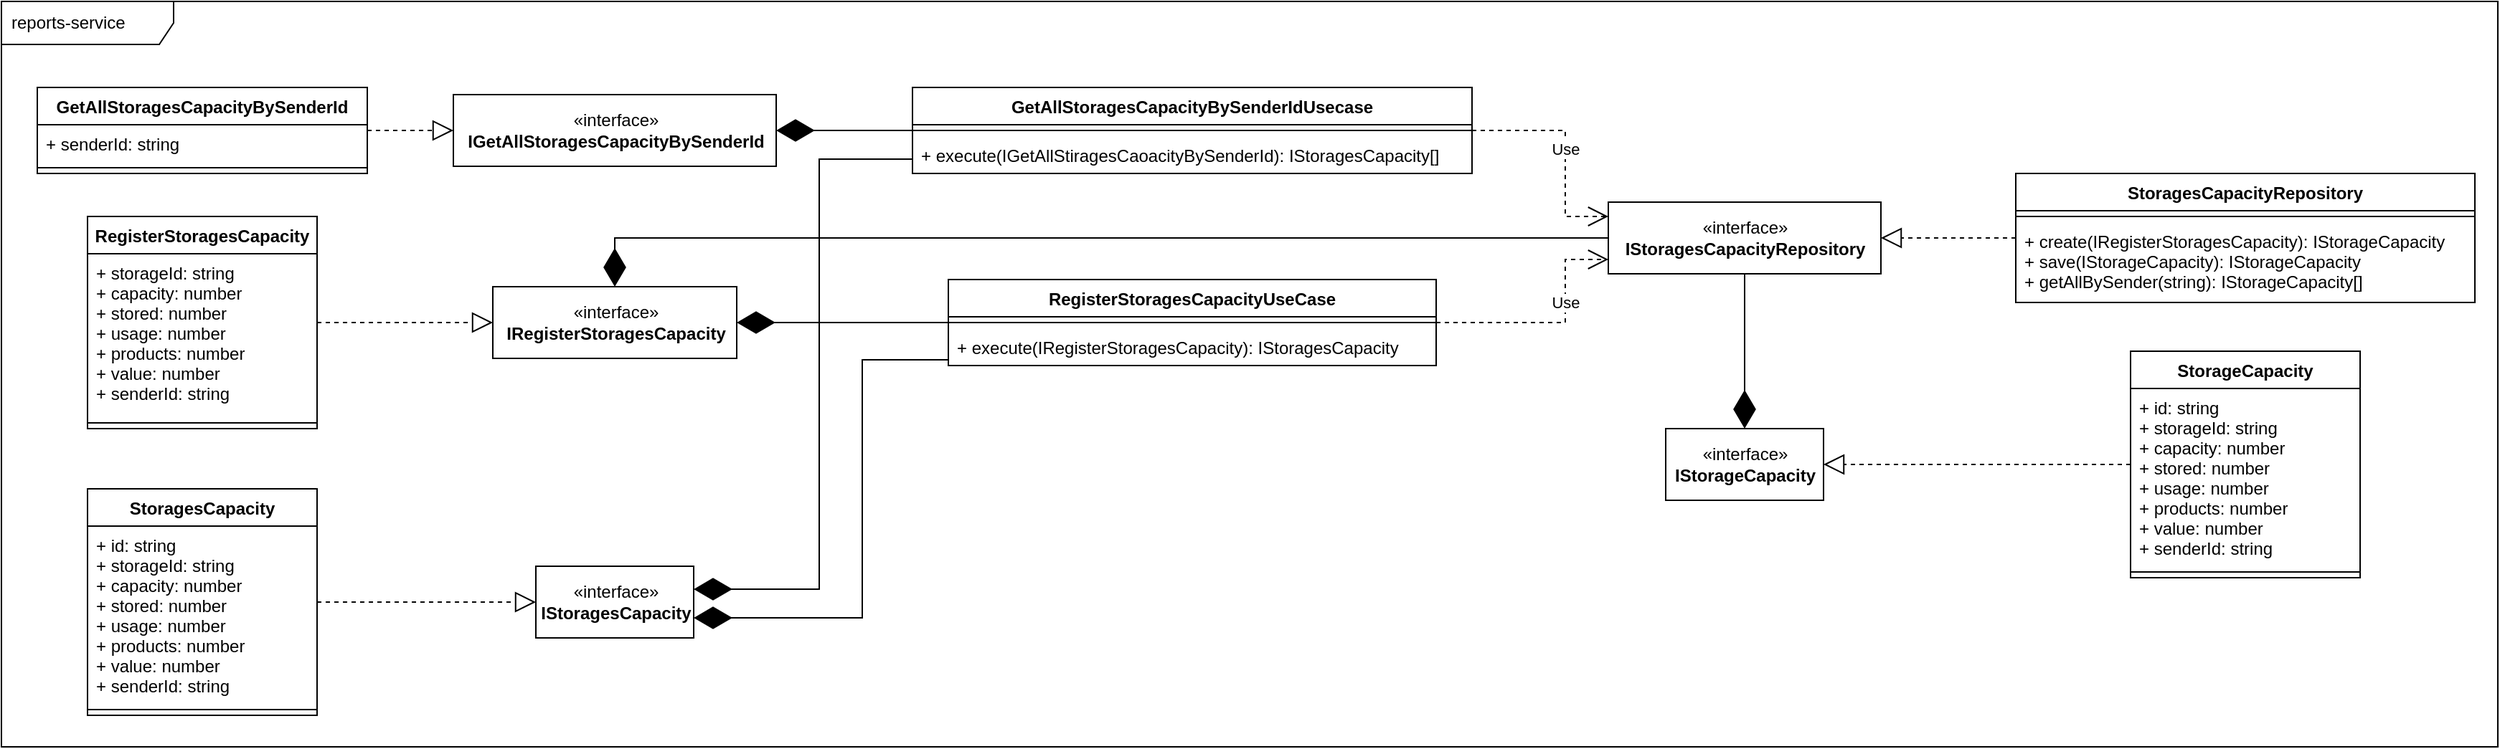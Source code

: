 <mxfile version="20.2.8" type="device"><diagram id="mH8DpTGncnztuP5-PZLK" name="Página-1"><mxGraphModel dx="3195" dy="1348" grid="1" gridSize="10" guides="1" tooltips="1" connect="1" arrows="1" fold="1" page="1" pageScale="1" pageWidth="827" pageHeight="1169" math="0" shadow="0"><root><mxCell id="0"/><mxCell id="1" parent="0"/><mxCell id="Vp3yDs6_O0Wq4YJHM2kH-1" value="reports-service" style="shape=umlFrame;whiteSpace=wrap;html=1;width=120;height=30;boundedLbl=1;verticalAlign=middle;align=left;spacingLeft=5;" parent="1" vertex="1"><mxGeometry x="90" y="60" width="1740" height="520" as="geometry"/></mxCell><mxCell id="Vp3yDs6_O0Wq4YJHM2kH-2" value="«interface»&lt;br&gt;&lt;b&gt;IRegisterStoragesCapacity&lt;/b&gt;" style="html=1;" parent="1" vertex="1"><mxGeometry x="432.5" y="259" width="170" height="50" as="geometry"/></mxCell><mxCell id="Vp3yDs6_O0Wq4YJHM2kH-4" value="«interface»&lt;br&gt;&lt;b&gt;IGetAllStoragesCapacityBySenderId&lt;/b&gt;" style="html=1;" parent="1" vertex="1"><mxGeometry x="405" y="125" width="225" height="50" as="geometry"/></mxCell><mxCell id="Vp3yDs6_O0Wq4YJHM2kH-5" value="GetAllStoragesCapacityBySenderId" style="swimlane;fontStyle=1;align=center;verticalAlign=top;childLayout=stackLayout;horizontal=1;startSize=26;horizontalStack=0;resizeParent=1;resizeParentMax=0;resizeLast=0;collapsible=1;marginBottom=0;" parent="1" vertex="1"><mxGeometry x="115" y="120" width="230" height="60" as="geometry"/></mxCell><mxCell id="Vp3yDs6_O0Wq4YJHM2kH-6" value="+ senderId: string" style="text;strokeColor=none;fillColor=none;align=left;verticalAlign=top;spacingLeft=4;spacingRight=4;overflow=hidden;rotatable=0;points=[[0,0.5],[1,0.5]];portConstraint=eastwest;" parent="Vp3yDs6_O0Wq4YJHM2kH-5" vertex="1"><mxGeometry y="26" width="230" height="26" as="geometry"/></mxCell><mxCell id="Vp3yDs6_O0Wq4YJHM2kH-7" value="" style="line;strokeWidth=1;fillColor=none;align=left;verticalAlign=middle;spacingTop=-1;spacingLeft=3;spacingRight=3;rotatable=0;labelPosition=right;points=[];portConstraint=eastwest;strokeColor=inherit;" parent="Vp3yDs6_O0Wq4YJHM2kH-5" vertex="1"><mxGeometry y="52" width="230" height="8" as="geometry"/></mxCell><mxCell id="Vp3yDs6_O0Wq4YJHM2kH-9" value="RegisterStoragesCapacity" style="swimlane;fontStyle=1;align=center;verticalAlign=top;childLayout=stackLayout;horizontal=1;startSize=26;horizontalStack=0;resizeParent=1;resizeParentMax=0;resizeLast=0;collapsible=1;marginBottom=0;" parent="1" vertex="1"><mxGeometry x="150" y="210" width="160" height="148" as="geometry"/></mxCell><mxCell id="Vp3yDs6_O0Wq4YJHM2kH-10" value="+ storageId: string&#10;+ capacity: number&#10;+ stored: number&#10;+ usage: number&#10;+ products: number&#10;+ value: number&#10;+ senderId: string&#10;" style="text;strokeColor=none;fillColor=none;align=left;verticalAlign=top;spacingLeft=4;spacingRight=4;overflow=hidden;rotatable=0;points=[[0,0.5],[1,0.5]];portConstraint=eastwest;" parent="Vp3yDs6_O0Wq4YJHM2kH-9" vertex="1"><mxGeometry y="26" width="160" height="114" as="geometry"/></mxCell><mxCell id="Vp3yDs6_O0Wq4YJHM2kH-11" value="" style="line;strokeWidth=1;fillColor=none;align=left;verticalAlign=middle;spacingTop=-1;spacingLeft=3;spacingRight=3;rotatable=0;labelPosition=right;points=[];portConstraint=eastwest;strokeColor=inherit;" parent="Vp3yDs6_O0Wq4YJHM2kH-9" vertex="1"><mxGeometry y="140" width="160" height="8" as="geometry"/></mxCell><mxCell id="Vp3yDs6_O0Wq4YJHM2kH-17" value="" style="endArrow=block;dashed=1;endFill=0;endSize=12;html=1;rounded=0;edgeStyle=orthogonalEdgeStyle;" parent="1" source="Vp3yDs6_O0Wq4YJHM2kH-5" target="Vp3yDs6_O0Wq4YJHM2kH-4" edge="1"><mxGeometry width="160" relative="1" as="geometry"><mxPoint x="-170" y="240" as="sourcePoint"/><mxPoint x="-10" y="240" as="targetPoint"/></mxGeometry></mxCell><mxCell id="Vp3yDs6_O0Wq4YJHM2kH-19" value="" style="endArrow=block;dashed=1;endFill=0;endSize=12;html=1;rounded=0;" parent="1" source="Vp3yDs6_O0Wq4YJHM2kH-9" target="Vp3yDs6_O0Wq4YJHM2kH-2" edge="1"><mxGeometry width="160" relative="1" as="geometry"><mxPoint x="310" y="340" as="sourcePoint"/><mxPoint x="470" y="340" as="targetPoint"/></mxGeometry></mxCell><mxCell id="Vp3yDs6_O0Wq4YJHM2kH-20" value="GetAllStoragesCapacityBySenderIdUsecase" style="swimlane;fontStyle=1;align=center;verticalAlign=top;childLayout=stackLayout;horizontal=1;startSize=26;horizontalStack=0;resizeParent=1;resizeParentMax=0;resizeLast=0;collapsible=1;marginBottom=0;" parent="1" vertex="1"><mxGeometry x="725" y="120" width="390" height="60" as="geometry"/></mxCell><mxCell id="Vp3yDs6_O0Wq4YJHM2kH-22" value="" style="line;strokeWidth=1;fillColor=none;align=left;verticalAlign=middle;spacingTop=-1;spacingLeft=3;spacingRight=3;rotatable=0;labelPosition=right;points=[];portConstraint=eastwest;strokeColor=inherit;" parent="Vp3yDs6_O0Wq4YJHM2kH-20" vertex="1"><mxGeometry y="26" width="390" height="8" as="geometry"/></mxCell><mxCell id="Vp3yDs6_O0Wq4YJHM2kH-23" value="+ execute(IGetAllStiragesCaoacityBySenderId): IStoragesCapacity[]" style="text;strokeColor=none;fillColor=none;align=left;verticalAlign=top;spacingLeft=4;spacingRight=4;overflow=hidden;rotatable=0;points=[[0,0.5],[1,0.5]];portConstraint=eastwest;" parent="Vp3yDs6_O0Wq4YJHM2kH-20" vertex="1"><mxGeometry y="34" width="390" height="26" as="geometry"/></mxCell><mxCell id="Vp3yDs6_O0Wq4YJHM2kH-24" value="RegisterStoragesCapacityUseCase" style="swimlane;fontStyle=1;align=center;verticalAlign=top;childLayout=stackLayout;horizontal=1;startSize=26;horizontalStack=0;resizeParent=1;resizeParentMax=0;resizeLast=0;collapsible=1;marginBottom=0;" parent="1" vertex="1"><mxGeometry x="750" y="254" width="340" height="60" as="geometry"/></mxCell><mxCell id="Vp3yDs6_O0Wq4YJHM2kH-26" value="" style="line;strokeWidth=1;fillColor=none;align=left;verticalAlign=middle;spacingTop=-1;spacingLeft=3;spacingRight=3;rotatable=0;labelPosition=right;points=[];portConstraint=eastwest;strokeColor=inherit;" parent="Vp3yDs6_O0Wq4YJHM2kH-24" vertex="1"><mxGeometry y="26" width="340" height="8" as="geometry"/></mxCell><mxCell id="Vp3yDs6_O0Wq4YJHM2kH-27" value="+ execute(IRegisterStoragesCapacity): IStoragesCapacity" style="text;strokeColor=none;fillColor=none;align=left;verticalAlign=top;spacingLeft=4;spacingRight=4;overflow=hidden;rotatable=0;points=[[0,0.5],[1,0.5]];portConstraint=eastwest;" parent="Vp3yDs6_O0Wq4YJHM2kH-24" vertex="1"><mxGeometry y="34" width="340" height="26" as="geometry"/></mxCell><mxCell id="Vp3yDs6_O0Wq4YJHM2kH-29" value="" style="endArrow=diamondThin;endFill=1;endSize=24;html=1;rounded=0;edgeStyle=orthogonalEdgeStyle;" parent="1" source="Vp3yDs6_O0Wq4YJHM2kH-20" target="Vp3yDs6_O0Wq4YJHM2kH-4" edge="1"><mxGeometry width="160" relative="1" as="geometry"><mxPoint x="485" y="220" as="sourcePoint"/><mxPoint x="645" y="220" as="targetPoint"/></mxGeometry></mxCell><mxCell id="Vp3yDs6_O0Wq4YJHM2kH-30" value="" style="endArrow=diamondThin;endFill=1;endSize=24;html=1;rounded=0;edgeStyle=orthogonalEdgeStyle;" parent="1" source="Vp3yDs6_O0Wq4YJHM2kH-24" target="Vp3yDs6_O0Wq4YJHM2kH-2" edge="1"><mxGeometry width="160" relative="1" as="geometry"><mxPoint x="570" y="380" as="sourcePoint"/><mxPoint x="730" y="380" as="targetPoint"/></mxGeometry></mxCell><mxCell id="Vp3yDs6_O0Wq4YJHM2kH-31" value="«interface»&lt;br&gt;&lt;b&gt;IStoragesCapacity&lt;/b&gt;" style="html=1;" parent="1" vertex="1"><mxGeometry x="462.5" y="454" width="110" height="50" as="geometry"/></mxCell><mxCell id="Vp3yDs6_O0Wq4YJHM2kH-32" value="" style="endArrow=diamondThin;endFill=1;endSize=24;html=1;rounded=0;edgeStyle=orthogonalEdgeStyle;" parent="1" source="Vp3yDs6_O0Wq4YJHM2kH-20" target="Vp3yDs6_O0Wq4YJHM2kH-31" edge="1"><mxGeometry width="160" relative="1" as="geometry"><mxPoint x="630" y="370" as="sourcePoint"/><mxPoint x="790" y="370" as="targetPoint"/><Array as="points"><mxPoint x="660" y="170"/><mxPoint x="660" y="470"/></Array></mxGeometry></mxCell><mxCell id="Vp3yDs6_O0Wq4YJHM2kH-33" value="" style="endArrow=diamondThin;endFill=1;endSize=24;html=1;rounded=0;edgeStyle=orthogonalEdgeStyle;" parent="1" source="Vp3yDs6_O0Wq4YJHM2kH-24" target="Vp3yDs6_O0Wq4YJHM2kH-31" edge="1"><mxGeometry width="160" relative="1" as="geometry"><mxPoint x="720" y="400" as="sourcePoint"/><mxPoint x="880" y="400" as="targetPoint"/><Array as="points"><mxPoint x="690" y="310"/><mxPoint x="690" y="490"/></Array></mxGeometry></mxCell><mxCell id="Vp3yDs6_O0Wq4YJHM2kH-34" value="StoragesCapacity" style="swimlane;fontStyle=1;align=center;verticalAlign=top;childLayout=stackLayout;horizontal=1;startSize=26;horizontalStack=0;resizeParent=1;resizeParentMax=0;resizeLast=0;collapsible=1;marginBottom=0;" parent="1" vertex="1"><mxGeometry x="150" y="400" width="160" height="158" as="geometry"/></mxCell><mxCell id="Vp3yDs6_O0Wq4YJHM2kH-35" value="+ id: string&#10;+ storageId: string&#10;+ capacity: number&#10;+ stored: number&#10;+ usage: number&#10;+ products: number&#10;+ value: number&#10;+ senderId: string&#10;" style="text;strokeColor=none;fillColor=none;align=left;verticalAlign=top;spacingLeft=4;spacingRight=4;overflow=hidden;rotatable=0;points=[[0,0.5],[1,0.5]];portConstraint=eastwest;" parent="Vp3yDs6_O0Wq4YJHM2kH-34" vertex="1"><mxGeometry y="26" width="160" height="124" as="geometry"/></mxCell><mxCell id="Vp3yDs6_O0Wq4YJHM2kH-36" value="" style="line;strokeWidth=1;fillColor=none;align=left;verticalAlign=middle;spacingTop=-1;spacingLeft=3;spacingRight=3;rotatable=0;labelPosition=right;points=[];portConstraint=eastwest;strokeColor=inherit;" parent="Vp3yDs6_O0Wq4YJHM2kH-34" vertex="1"><mxGeometry y="150" width="160" height="8" as="geometry"/></mxCell><mxCell id="Vp3yDs6_O0Wq4YJHM2kH-37" value="" style="endArrow=block;dashed=1;endFill=0;endSize=12;html=1;rounded=0;" parent="1" source="Vp3yDs6_O0Wq4YJHM2kH-34" target="Vp3yDs6_O0Wq4YJHM2kH-31" edge="1"><mxGeometry width="160" relative="1" as="geometry"><mxPoint x="380" y="560" as="sourcePoint"/><mxPoint x="540" y="560" as="targetPoint"/></mxGeometry></mxCell><mxCell id="Vp3yDs6_O0Wq4YJHM2kH-38" value="«interface»&lt;br&gt;&lt;b&gt;IStoragesCapacityRepository&lt;br&gt;&lt;/b&gt;" style="html=1;" parent="1" vertex="1"><mxGeometry x="1210" y="200" width="190" height="50" as="geometry"/></mxCell><mxCell id="Vp3yDs6_O0Wq4YJHM2kH-39" value="Use" style="endArrow=open;endSize=12;dashed=1;html=1;rounded=0;edgeStyle=orthogonalEdgeStyle;" parent="1" source="Vp3yDs6_O0Wq4YJHM2kH-20" target="Vp3yDs6_O0Wq4YJHM2kH-38" edge="1"><mxGeometry width="160" relative="1" as="geometry"><mxPoint x="1200" y="300" as="sourcePoint"/><mxPoint x="1360" y="300" as="targetPoint"/><Array as="points"><mxPoint x="1180" y="150"/><mxPoint x="1180" y="210"/></Array></mxGeometry></mxCell><mxCell id="Vp3yDs6_O0Wq4YJHM2kH-40" value="Use" style="endArrow=open;endSize=12;dashed=1;html=1;rounded=0;edgeStyle=orthogonalEdgeStyle;" parent="1" source="Vp3yDs6_O0Wq4YJHM2kH-24" target="Vp3yDs6_O0Wq4YJHM2kH-38" edge="1"><mxGeometry x="0.269" width="160" relative="1" as="geometry"><mxPoint x="1090" y="380" as="sourcePoint"/><mxPoint x="1250" y="380" as="targetPoint"/><Array as="points"><mxPoint x="1180" y="284"/><mxPoint x="1180" y="240"/></Array><mxPoint as="offset"/></mxGeometry></mxCell><mxCell id="Vp3yDs6_O0Wq4YJHM2kH-41" value="" style="endArrow=diamondThin;endFill=1;endSize=24;html=1;rounded=0;edgeStyle=orthogonalEdgeStyle;" parent="1" source="Vp3yDs6_O0Wq4YJHM2kH-38" target="Vp3yDs6_O0Wq4YJHM2kH-2" edge="1"><mxGeometry width="160" relative="1" as="geometry"><mxPoint x="650" y="550" as="sourcePoint"/><mxPoint x="810" y="550" as="targetPoint"/></mxGeometry></mxCell><mxCell id="Vp3yDs6_O0Wq4YJHM2kH-43" value="«interface»&lt;br&gt;&lt;b&gt;IStorageCapacity&lt;/b&gt;" style="html=1;" parent="1" vertex="1"><mxGeometry x="1250" y="358" width="110" height="50" as="geometry"/></mxCell><mxCell id="Vp3yDs6_O0Wq4YJHM2kH-44" value="" style="endArrow=diamondThin;endFill=1;endSize=24;html=1;rounded=0;edgeStyle=orthogonalEdgeStyle;" parent="1" source="Vp3yDs6_O0Wq4YJHM2kH-38" target="Vp3yDs6_O0Wq4YJHM2kH-43" edge="1"><mxGeometry width="160" relative="1" as="geometry"><mxPoint x="1060" y="400" as="sourcePoint"/><mxPoint x="1220" y="400" as="targetPoint"/></mxGeometry></mxCell><mxCell id="Vp3yDs6_O0Wq4YJHM2kH-45" value="StorageCapacity" style="swimlane;fontStyle=1;align=center;verticalAlign=top;childLayout=stackLayout;horizontal=1;startSize=26;horizontalStack=0;resizeParent=1;resizeParentMax=0;resizeLast=0;collapsible=1;marginBottom=0;" parent="1" vertex="1"><mxGeometry x="1574" y="304" width="160" height="158" as="geometry"/></mxCell><mxCell id="Vp3yDs6_O0Wq4YJHM2kH-46" value="+ id: string&#10;+ storageId: string&#10;+ capacity: number&#10;+ stored: number&#10;+ usage: number&#10;+ products: number&#10;+ value: number&#10;+ senderId: string&#10;" style="text;strokeColor=none;fillColor=none;align=left;verticalAlign=top;spacingLeft=4;spacingRight=4;overflow=hidden;rotatable=0;points=[[0,0.5],[1,0.5]];portConstraint=eastwest;" parent="Vp3yDs6_O0Wq4YJHM2kH-45" vertex="1"><mxGeometry y="26" width="160" height="124" as="geometry"/></mxCell><mxCell id="Vp3yDs6_O0Wq4YJHM2kH-47" value="" style="line;strokeWidth=1;fillColor=none;align=left;verticalAlign=middle;spacingTop=-1;spacingLeft=3;spacingRight=3;rotatable=0;labelPosition=right;points=[];portConstraint=eastwest;strokeColor=inherit;" parent="Vp3yDs6_O0Wq4YJHM2kH-45" vertex="1"><mxGeometry y="150" width="160" height="8" as="geometry"/></mxCell><mxCell id="Vp3yDs6_O0Wq4YJHM2kH-48" value="" style="endArrow=block;dashed=1;endFill=0;endSize=12;html=1;rounded=0;edgeStyle=orthogonalEdgeStyle;" parent="1" source="Vp3yDs6_O0Wq4YJHM2kH-45" target="Vp3yDs6_O0Wq4YJHM2kH-43" edge="1"><mxGeometry width="160" relative="1" as="geometry"><mxPoint x="1220" y="550" as="sourcePoint"/><mxPoint x="1380" y="550" as="targetPoint"/></mxGeometry></mxCell><mxCell id="Vp3yDs6_O0Wq4YJHM2kH-49" value="StoragesCapacityRepository" style="swimlane;fontStyle=1;align=center;verticalAlign=top;childLayout=stackLayout;horizontal=1;startSize=26;horizontalStack=0;resizeParent=1;resizeParentMax=0;resizeLast=0;collapsible=1;marginBottom=0;" parent="1" vertex="1"><mxGeometry x="1494" y="180" width="320" height="90" as="geometry"/></mxCell><mxCell id="Vp3yDs6_O0Wq4YJHM2kH-51" value="" style="line;strokeWidth=1;fillColor=none;align=left;verticalAlign=middle;spacingTop=-1;spacingLeft=3;spacingRight=3;rotatable=0;labelPosition=right;points=[];portConstraint=eastwest;strokeColor=inherit;" parent="Vp3yDs6_O0Wq4YJHM2kH-49" vertex="1"><mxGeometry y="26" width="320" height="8" as="geometry"/></mxCell><mxCell id="Vp3yDs6_O0Wq4YJHM2kH-52" value="+ create(IRegisterStoragesCapacity): IStorageCapacity&#10;+ save(IStorageCapacity): IStorageCapacity&#10;+ getAllBySender(string): IStorageCapacity[]" style="text;strokeColor=none;fillColor=none;align=left;verticalAlign=top;spacingLeft=4;spacingRight=4;overflow=hidden;rotatable=0;points=[[0,0.5],[1,0.5]];portConstraint=eastwest;" parent="Vp3yDs6_O0Wq4YJHM2kH-49" vertex="1"><mxGeometry y="34" width="320" height="56" as="geometry"/></mxCell><mxCell id="Vp3yDs6_O0Wq4YJHM2kH-53" value="" style="endArrow=block;dashed=1;endFill=0;endSize=12;html=1;rounded=0;edgeStyle=orthogonalEdgeStyle;" parent="1" source="Vp3yDs6_O0Wq4YJHM2kH-49" target="Vp3yDs6_O0Wq4YJHM2kH-38" edge="1"><mxGeometry width="160" relative="1" as="geometry"><mxPoint x="1210" y="520" as="sourcePoint"/><mxPoint x="1370" y="520" as="targetPoint"/></mxGeometry></mxCell></root></mxGraphModel></diagram></mxfile>